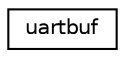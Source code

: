 digraph "Graphical Class Hierarchy"
{
 // INTERACTIVE_SVG=YES
  edge [fontname="Helvetica",fontsize="10",labelfontname="Helvetica",labelfontsize="10"];
  node [fontname="Helvetica",fontsize="10",shape=record];
  rankdir="LR";
  Node1 [label="uartbuf",height=0.2,width=0.4,color="black", fillcolor="white", style="filled",URL="$structuartbuf.html"];
}
